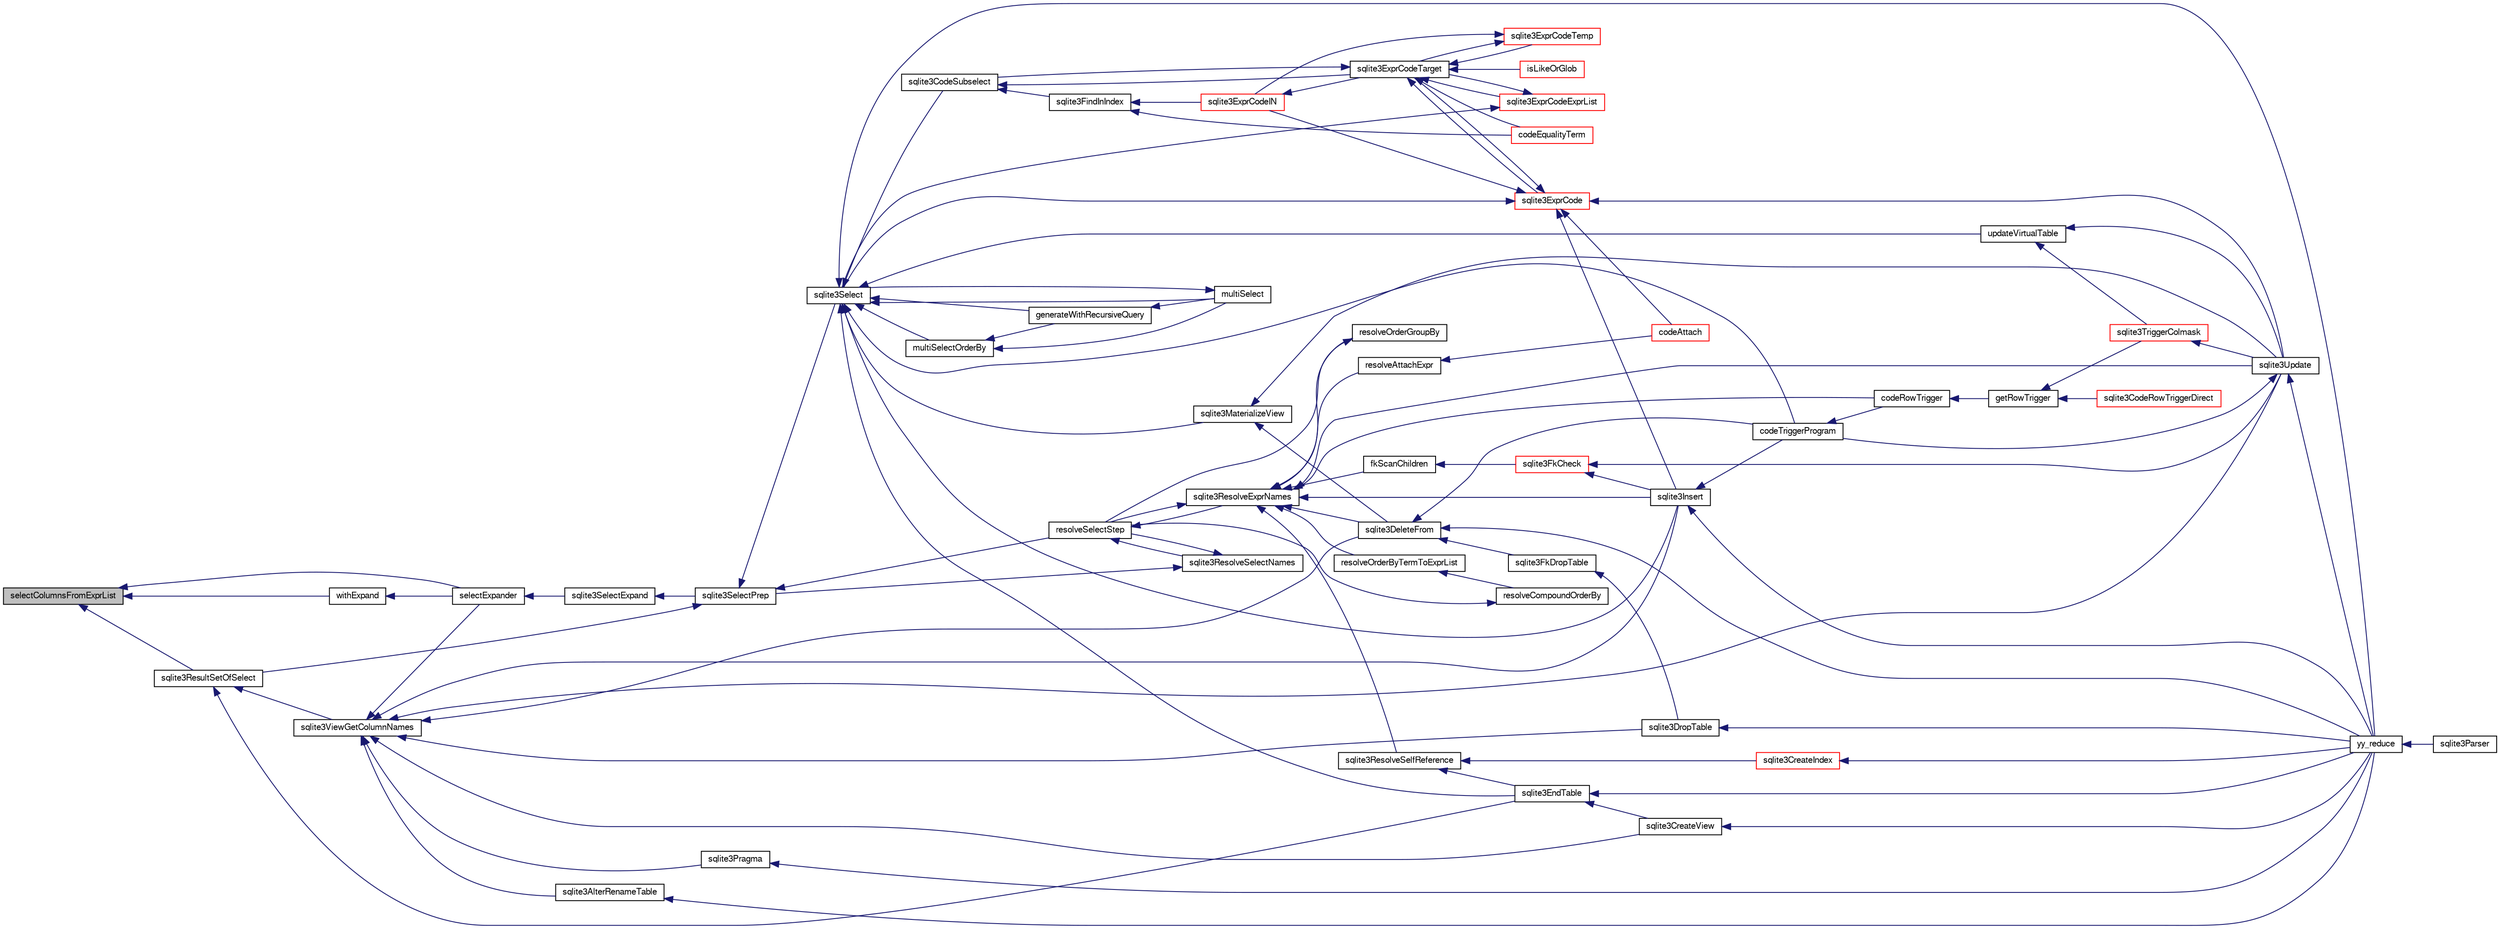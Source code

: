 digraph "selectColumnsFromExprList"
{
  edge [fontname="FreeSans",fontsize="10",labelfontname="FreeSans",labelfontsize="10"];
  node [fontname="FreeSans",fontsize="10",shape=record];
  rankdir="LR";
  Node286729 [label="selectColumnsFromExprList",height=0.2,width=0.4,color="black", fillcolor="grey75", style="filled", fontcolor="black"];
  Node286729 -> Node286730 [dir="back",color="midnightblue",fontsize="10",style="solid",fontname="FreeSans"];
  Node286730 [label="sqlite3ResultSetOfSelect",height=0.2,width=0.4,color="black", fillcolor="white", style="filled",URL="$sqlite3_8c.html#ade35a86757654a36498d74152aa2fda8"];
  Node286730 -> Node286731 [dir="back",color="midnightblue",fontsize="10",style="solid",fontname="FreeSans"];
  Node286731 [label="sqlite3EndTable",height=0.2,width=0.4,color="black", fillcolor="white", style="filled",URL="$sqlite3_8c.html#a7b5f2c66c0f0b6f819d970ca389768b0"];
  Node286731 -> Node286732 [dir="back",color="midnightblue",fontsize="10",style="solid",fontname="FreeSans"];
  Node286732 [label="sqlite3CreateView",height=0.2,width=0.4,color="black", fillcolor="white", style="filled",URL="$sqlite3_8c.html#a9d85cb00ff71dee5cd9a019503a6982e"];
  Node286732 -> Node286733 [dir="back",color="midnightblue",fontsize="10",style="solid",fontname="FreeSans"];
  Node286733 [label="yy_reduce",height=0.2,width=0.4,color="black", fillcolor="white", style="filled",URL="$sqlite3_8c.html#a7c419a9b25711c666a9a2449ef377f14"];
  Node286733 -> Node286734 [dir="back",color="midnightblue",fontsize="10",style="solid",fontname="FreeSans"];
  Node286734 [label="sqlite3Parser",height=0.2,width=0.4,color="black", fillcolor="white", style="filled",URL="$sqlite3_8c.html#a0327d71a5fabe0b6a343d78a2602e72a"];
  Node286731 -> Node286733 [dir="back",color="midnightblue",fontsize="10",style="solid",fontname="FreeSans"];
  Node286730 -> Node286735 [dir="back",color="midnightblue",fontsize="10",style="solid",fontname="FreeSans"];
  Node286735 [label="sqlite3ViewGetColumnNames",height=0.2,width=0.4,color="black", fillcolor="white", style="filled",URL="$sqlite3_8c.html#aebc7cd8d9e2bd174ae0a60363d3f6ce8"];
  Node286735 -> Node286736 [dir="back",color="midnightblue",fontsize="10",style="solid",fontname="FreeSans"];
  Node286736 [label="sqlite3AlterRenameTable",height=0.2,width=0.4,color="black", fillcolor="white", style="filled",URL="$sqlite3_8c.html#aa5cfdb507ff74e559f2efb0318c96d2c"];
  Node286736 -> Node286733 [dir="back",color="midnightblue",fontsize="10",style="solid",fontname="FreeSans"];
  Node286735 -> Node286732 [dir="back",color="midnightblue",fontsize="10",style="solid",fontname="FreeSans"];
  Node286735 -> Node286737 [dir="back",color="midnightblue",fontsize="10",style="solid",fontname="FreeSans"];
  Node286737 [label="sqlite3DropTable",height=0.2,width=0.4,color="black", fillcolor="white", style="filled",URL="$sqlite3_8c.html#a5534f77364b5568783c0e50db3c9defb"];
  Node286737 -> Node286733 [dir="back",color="midnightblue",fontsize="10",style="solid",fontname="FreeSans"];
  Node286735 -> Node286738 [dir="back",color="midnightblue",fontsize="10",style="solid",fontname="FreeSans"];
  Node286738 [label="sqlite3DeleteFrom",height=0.2,width=0.4,color="black", fillcolor="white", style="filled",URL="$sqlite3_8c.html#ab9b4b45349188b49eabb23f94608a091"];
  Node286738 -> Node286739 [dir="back",color="midnightblue",fontsize="10",style="solid",fontname="FreeSans"];
  Node286739 [label="sqlite3FkDropTable",height=0.2,width=0.4,color="black", fillcolor="white", style="filled",URL="$sqlite3_8c.html#a1218c6fc74e89152ceaa4760e82f5ef9"];
  Node286739 -> Node286737 [dir="back",color="midnightblue",fontsize="10",style="solid",fontname="FreeSans"];
  Node286738 -> Node286740 [dir="back",color="midnightblue",fontsize="10",style="solid",fontname="FreeSans"];
  Node286740 [label="codeTriggerProgram",height=0.2,width=0.4,color="black", fillcolor="white", style="filled",URL="$sqlite3_8c.html#a120801f59d9281d201d2ff4b2606836e"];
  Node286740 -> Node286741 [dir="back",color="midnightblue",fontsize="10",style="solid",fontname="FreeSans"];
  Node286741 [label="codeRowTrigger",height=0.2,width=0.4,color="black", fillcolor="white", style="filled",URL="$sqlite3_8c.html#a463cea5aaaf388b560b206570a0022fc"];
  Node286741 -> Node286742 [dir="back",color="midnightblue",fontsize="10",style="solid",fontname="FreeSans"];
  Node286742 [label="getRowTrigger",height=0.2,width=0.4,color="black", fillcolor="white", style="filled",URL="$sqlite3_8c.html#a69626ef20b540d1a2b19cf56f3f45689"];
  Node286742 -> Node286743 [dir="back",color="midnightblue",fontsize="10",style="solid",fontname="FreeSans"];
  Node286743 [label="sqlite3CodeRowTriggerDirect",height=0.2,width=0.4,color="red", fillcolor="white", style="filled",URL="$sqlite3_8c.html#ad92829f9001bcf89a0299dad5a48acd4"];
  Node286742 -> Node286750 [dir="back",color="midnightblue",fontsize="10",style="solid",fontname="FreeSans"];
  Node286750 [label="sqlite3TriggerColmask",height=0.2,width=0.4,color="red", fillcolor="white", style="filled",URL="$sqlite3_8c.html#acace8e99e37ae5e84ea03c65e820c540"];
  Node286750 -> Node286748 [dir="back",color="midnightblue",fontsize="10",style="solid",fontname="FreeSans"];
  Node286748 [label="sqlite3Update",height=0.2,width=0.4,color="black", fillcolor="white", style="filled",URL="$sqlite3_8c.html#ac5aa67c46e8cc8174566fabe6809fafa"];
  Node286748 -> Node286740 [dir="back",color="midnightblue",fontsize="10",style="solid",fontname="FreeSans"];
  Node286748 -> Node286733 [dir="back",color="midnightblue",fontsize="10",style="solid",fontname="FreeSans"];
  Node286738 -> Node286733 [dir="back",color="midnightblue",fontsize="10",style="solid",fontname="FreeSans"];
  Node286735 -> Node286747 [dir="back",color="midnightblue",fontsize="10",style="solid",fontname="FreeSans"];
  Node286747 [label="sqlite3Insert",height=0.2,width=0.4,color="black", fillcolor="white", style="filled",URL="$sqlite3_8c.html#a5b17c9c2000bae6bdff8e6be48d7dc2b"];
  Node286747 -> Node286740 [dir="back",color="midnightblue",fontsize="10",style="solid",fontname="FreeSans"];
  Node286747 -> Node286733 [dir="back",color="midnightblue",fontsize="10",style="solid",fontname="FreeSans"];
  Node286735 -> Node286751 [dir="back",color="midnightblue",fontsize="10",style="solid",fontname="FreeSans"];
  Node286751 [label="sqlite3Pragma",height=0.2,width=0.4,color="black", fillcolor="white", style="filled",URL="$sqlite3_8c.html#a111391370f58f8e6a6eca51fd34d62ed"];
  Node286751 -> Node286733 [dir="back",color="midnightblue",fontsize="10",style="solid",fontname="FreeSans"];
  Node286735 -> Node286752 [dir="back",color="midnightblue",fontsize="10",style="solid",fontname="FreeSans"];
  Node286752 [label="selectExpander",height=0.2,width=0.4,color="black", fillcolor="white", style="filled",URL="$sqlite3_8c.html#abee977318fbf74531340c6e41b0ca953"];
  Node286752 -> Node286753 [dir="back",color="midnightblue",fontsize="10",style="solid",fontname="FreeSans"];
  Node286753 [label="sqlite3SelectExpand",height=0.2,width=0.4,color="black", fillcolor="white", style="filled",URL="$sqlite3_8c.html#ae55acd1d8219505e629c2148950fa3de"];
  Node286753 -> Node286754 [dir="back",color="midnightblue",fontsize="10",style="solid",fontname="FreeSans"];
  Node286754 [label="sqlite3SelectPrep",height=0.2,width=0.4,color="black", fillcolor="white", style="filled",URL="$sqlite3_8c.html#aa4385bd53c0a43dea72fbc23cc78e1c6"];
  Node286754 -> Node286755 [dir="back",color="midnightblue",fontsize="10",style="solid",fontname="FreeSans"];
  Node286755 [label="resolveSelectStep",height=0.2,width=0.4,color="black", fillcolor="white", style="filled",URL="$sqlite3_8c.html#a0b9015a9e505c63fd104dcbad672c814"];
  Node286755 -> Node286756 [dir="back",color="midnightblue",fontsize="10",style="solid",fontname="FreeSans"];
  Node286756 [label="sqlite3ResolveExprNames",height=0.2,width=0.4,color="black", fillcolor="white", style="filled",URL="$sqlite3_8c.html#a537cf717a3f847807d3a3fd65da636ad"];
  Node286756 -> Node286757 [dir="back",color="midnightblue",fontsize="10",style="solid",fontname="FreeSans"];
  Node286757 [label="resolveOrderByTermToExprList",height=0.2,width=0.4,color="black", fillcolor="white", style="filled",URL="$sqlite3_8c.html#ac7f7eabdc769257622ad90aac3e02fe6"];
  Node286757 -> Node286758 [dir="back",color="midnightblue",fontsize="10",style="solid",fontname="FreeSans"];
  Node286758 [label="resolveCompoundOrderBy",height=0.2,width=0.4,color="black", fillcolor="white", style="filled",URL="$sqlite3_8c.html#a462c5aa49cfd6aad6a92fa60ddefc569"];
  Node286758 -> Node286755 [dir="back",color="midnightblue",fontsize="10",style="solid",fontname="FreeSans"];
  Node286756 -> Node286759 [dir="back",color="midnightblue",fontsize="10",style="solid",fontname="FreeSans"];
  Node286759 [label="resolveOrderGroupBy",height=0.2,width=0.4,color="black", fillcolor="white", style="filled",URL="$sqlite3_8c.html#a4dc8ed6177a5de887eae1010992e3d00"];
  Node286759 -> Node286755 [dir="back",color="midnightblue",fontsize="10",style="solid",fontname="FreeSans"];
  Node286756 -> Node286755 [dir="back",color="midnightblue",fontsize="10",style="solid",fontname="FreeSans"];
  Node286756 -> Node286760 [dir="back",color="midnightblue",fontsize="10",style="solid",fontname="FreeSans"];
  Node286760 [label="sqlite3ResolveSelfReference",height=0.2,width=0.4,color="black", fillcolor="white", style="filled",URL="$sqlite3_8c.html#ab524095a849de78f8728167d19336094"];
  Node286760 -> Node286731 [dir="back",color="midnightblue",fontsize="10",style="solid",fontname="FreeSans"];
  Node286760 -> Node286761 [dir="back",color="midnightblue",fontsize="10",style="solid",fontname="FreeSans"];
  Node286761 [label="sqlite3CreateIndex",height=0.2,width=0.4,color="red", fillcolor="white", style="filled",URL="$sqlite3_8c.html#a8dbe5e590ab6c58a8c45f34f7c81e825"];
  Node286761 -> Node286733 [dir="back",color="midnightblue",fontsize="10",style="solid",fontname="FreeSans"];
  Node286756 -> Node286764 [dir="back",color="midnightblue",fontsize="10",style="solid",fontname="FreeSans"];
  Node286764 [label="resolveAttachExpr",height=0.2,width=0.4,color="black", fillcolor="white", style="filled",URL="$sqlite3_8c.html#a2b0ae2ee3fae38ccc805f582a9ce38f5"];
  Node286764 -> Node286765 [dir="back",color="midnightblue",fontsize="10",style="solid",fontname="FreeSans"];
  Node286765 [label="codeAttach",height=0.2,width=0.4,color="red", fillcolor="white", style="filled",URL="$sqlite3_8c.html#ade4e9e30d828a19c191fdcb098676d5b"];
  Node286756 -> Node286738 [dir="back",color="midnightblue",fontsize="10",style="solid",fontname="FreeSans"];
  Node286756 -> Node286768 [dir="back",color="midnightblue",fontsize="10",style="solid",fontname="FreeSans"];
  Node286768 [label="fkScanChildren",height=0.2,width=0.4,color="black", fillcolor="white", style="filled",URL="$sqlite3_8c.html#a67c9dcb484336b3155e7a82a037d4691"];
  Node286768 -> Node286769 [dir="back",color="midnightblue",fontsize="10",style="solid",fontname="FreeSans"];
  Node286769 [label="sqlite3FkCheck",height=0.2,width=0.4,color="red", fillcolor="white", style="filled",URL="$sqlite3_8c.html#aa38fb76c7d6f48f19772877a41703b92"];
  Node286769 -> Node286747 [dir="back",color="midnightblue",fontsize="10",style="solid",fontname="FreeSans"];
  Node286769 -> Node286748 [dir="back",color="midnightblue",fontsize="10",style="solid",fontname="FreeSans"];
  Node286756 -> Node286747 [dir="back",color="midnightblue",fontsize="10",style="solid",fontname="FreeSans"];
  Node286756 -> Node286741 [dir="back",color="midnightblue",fontsize="10",style="solid",fontname="FreeSans"];
  Node286756 -> Node286748 [dir="back",color="midnightblue",fontsize="10",style="solid",fontname="FreeSans"];
  Node286755 -> Node286770 [dir="back",color="midnightblue",fontsize="10",style="solid",fontname="FreeSans"];
  Node286770 [label="sqlite3ResolveSelectNames",height=0.2,width=0.4,color="black", fillcolor="white", style="filled",URL="$sqlite3_8c.html#a0cf10c480643b1ab9eaa02056a400734"];
  Node286770 -> Node286755 [dir="back",color="midnightblue",fontsize="10",style="solid",fontname="FreeSans"];
  Node286770 -> Node286754 [dir="back",color="midnightblue",fontsize="10",style="solid",fontname="FreeSans"];
  Node286754 -> Node286730 [dir="back",color="midnightblue",fontsize="10",style="solid",fontname="FreeSans"];
  Node286754 -> Node286771 [dir="back",color="midnightblue",fontsize="10",style="solid",fontname="FreeSans"];
  Node286771 [label="sqlite3Select",height=0.2,width=0.4,color="black", fillcolor="white", style="filled",URL="$sqlite3_8c.html#a2465ee8c956209ba4b272477b7c21a45"];
  Node286771 -> Node286772 [dir="back",color="midnightblue",fontsize="10",style="solid",fontname="FreeSans"];
  Node286772 [label="sqlite3CodeSubselect",height=0.2,width=0.4,color="black", fillcolor="white", style="filled",URL="$sqlite3_8c.html#aa69b46d2204a1d1b110107a1be12ee0c"];
  Node286772 -> Node286773 [dir="back",color="midnightblue",fontsize="10",style="solid",fontname="FreeSans"];
  Node286773 [label="sqlite3FindInIndex",height=0.2,width=0.4,color="black", fillcolor="white", style="filled",URL="$sqlite3_8c.html#af7d8c56ab0231f44bb5f87b3fafeffb2"];
  Node286773 -> Node286774 [dir="back",color="midnightblue",fontsize="10",style="solid",fontname="FreeSans"];
  Node286774 [label="sqlite3ExprCodeIN",height=0.2,width=0.4,color="red", fillcolor="white", style="filled",URL="$sqlite3_8c.html#ad9cf4f5b5ffb90c24a4a0900c8626193"];
  Node286774 -> Node286775 [dir="back",color="midnightblue",fontsize="10",style="solid",fontname="FreeSans"];
  Node286775 [label="sqlite3ExprCodeTarget",height=0.2,width=0.4,color="black", fillcolor="white", style="filled",URL="$sqlite3_8c.html#a4f308397a0a3ed299ed31aaa1ae2a293"];
  Node286775 -> Node286772 [dir="back",color="midnightblue",fontsize="10",style="solid",fontname="FreeSans"];
  Node286775 -> Node286776 [dir="back",color="midnightblue",fontsize="10",style="solid",fontname="FreeSans"];
  Node286776 [label="sqlite3ExprCodeTemp",height=0.2,width=0.4,color="red", fillcolor="white", style="filled",URL="$sqlite3_8c.html#a3bc5c1ccb3c5851847e2aeb4a84ae1fc"];
  Node286776 -> Node286774 [dir="back",color="midnightblue",fontsize="10",style="solid",fontname="FreeSans"];
  Node286776 -> Node286775 [dir="back",color="midnightblue",fontsize="10",style="solid",fontname="FreeSans"];
  Node286775 -> Node286789 [dir="back",color="midnightblue",fontsize="10",style="solid",fontname="FreeSans"];
  Node286789 [label="sqlite3ExprCode",height=0.2,width=0.4,color="red", fillcolor="white", style="filled",URL="$sqlite3_8c.html#a75f270fb0b111b86924cca4ea507b417"];
  Node286789 -> Node286774 [dir="back",color="midnightblue",fontsize="10",style="solid",fontname="FreeSans"];
  Node286789 -> Node286775 [dir="back",color="midnightblue",fontsize="10",style="solid",fontname="FreeSans"];
  Node286789 -> Node286765 [dir="back",color="midnightblue",fontsize="10",style="solid",fontname="FreeSans"];
  Node286789 -> Node286747 [dir="back",color="midnightblue",fontsize="10",style="solid",fontname="FreeSans"];
  Node286789 -> Node286771 [dir="back",color="midnightblue",fontsize="10",style="solid",fontname="FreeSans"];
  Node286789 -> Node286748 [dir="back",color="midnightblue",fontsize="10",style="solid",fontname="FreeSans"];
  Node286775 -> Node286798 [dir="back",color="midnightblue",fontsize="10",style="solid",fontname="FreeSans"];
  Node286798 [label="sqlite3ExprCodeExprList",height=0.2,width=0.4,color="red", fillcolor="white", style="filled",URL="$sqlite3_8c.html#a05b2b3dc3de7565de24eb3a2ff4e9566"];
  Node286798 -> Node286775 [dir="back",color="midnightblue",fontsize="10",style="solid",fontname="FreeSans"];
  Node286798 -> Node286771 [dir="back",color="midnightblue",fontsize="10",style="solid",fontname="FreeSans"];
  Node286775 -> Node286801 [dir="back",color="midnightblue",fontsize="10",style="solid",fontname="FreeSans"];
  Node286801 [label="isLikeOrGlob",height=0.2,width=0.4,color="red", fillcolor="white", style="filled",URL="$sqlite3_8c.html#a6c38e495198bf8976f68d1a6ebd74a50"];
  Node286775 -> Node286810 [dir="back",color="midnightblue",fontsize="10",style="solid",fontname="FreeSans"];
  Node286810 [label="codeEqualityTerm",height=0.2,width=0.4,color="red", fillcolor="white", style="filled",URL="$sqlite3_8c.html#ad88a57073f031452c9843e97f15acc47"];
  Node286773 -> Node286810 [dir="back",color="midnightblue",fontsize="10",style="solid",fontname="FreeSans"];
  Node286772 -> Node286775 [dir="back",color="midnightblue",fontsize="10",style="solid",fontname="FreeSans"];
  Node286771 -> Node286731 [dir="back",color="midnightblue",fontsize="10",style="solid",fontname="FreeSans"];
  Node286771 -> Node286812 [dir="back",color="midnightblue",fontsize="10",style="solid",fontname="FreeSans"];
  Node286812 [label="sqlite3MaterializeView",height=0.2,width=0.4,color="black", fillcolor="white", style="filled",URL="$sqlite3_8c.html#a4557984b0b75f998fb0c3f231c9b1def"];
  Node286812 -> Node286738 [dir="back",color="midnightblue",fontsize="10",style="solid",fontname="FreeSans"];
  Node286812 -> Node286748 [dir="back",color="midnightblue",fontsize="10",style="solid",fontname="FreeSans"];
  Node286771 -> Node286747 [dir="back",color="midnightblue",fontsize="10",style="solid",fontname="FreeSans"];
  Node286771 -> Node286794 [dir="back",color="midnightblue",fontsize="10",style="solid",fontname="FreeSans"];
  Node286794 [label="generateWithRecursiveQuery",height=0.2,width=0.4,color="black", fillcolor="white", style="filled",URL="$sqlite3_8c.html#ade2c3663fa9c3b9676507984b9483942"];
  Node286794 -> Node286795 [dir="back",color="midnightblue",fontsize="10",style="solid",fontname="FreeSans"];
  Node286795 [label="multiSelect",height=0.2,width=0.4,color="black", fillcolor="white", style="filled",URL="$sqlite3_8c.html#a6456c61f3d9b2389738753cedfa24fa7"];
  Node286795 -> Node286771 [dir="back",color="midnightblue",fontsize="10",style="solid",fontname="FreeSans"];
  Node286771 -> Node286795 [dir="back",color="midnightblue",fontsize="10",style="solid",fontname="FreeSans"];
  Node286771 -> Node286796 [dir="back",color="midnightblue",fontsize="10",style="solid",fontname="FreeSans"];
  Node286796 [label="multiSelectOrderBy",height=0.2,width=0.4,color="black", fillcolor="white", style="filled",URL="$sqlite3_8c.html#afcdb8488c6f4dfdadaf9f04bca35b808"];
  Node286796 -> Node286794 [dir="back",color="midnightblue",fontsize="10",style="solid",fontname="FreeSans"];
  Node286796 -> Node286795 [dir="back",color="midnightblue",fontsize="10",style="solid",fontname="FreeSans"];
  Node286771 -> Node286740 [dir="back",color="midnightblue",fontsize="10",style="solid",fontname="FreeSans"];
  Node286771 -> Node286813 [dir="back",color="midnightblue",fontsize="10",style="solid",fontname="FreeSans"];
  Node286813 [label="updateVirtualTable",height=0.2,width=0.4,color="black", fillcolor="white", style="filled",URL="$sqlite3_8c.html#a740220531db9293c39a2cdd7da3f74e1"];
  Node286813 -> Node286750 [dir="back",color="midnightblue",fontsize="10",style="solid",fontname="FreeSans"];
  Node286813 -> Node286748 [dir="back",color="midnightblue",fontsize="10",style="solid",fontname="FreeSans"];
  Node286771 -> Node286733 [dir="back",color="midnightblue",fontsize="10",style="solid",fontname="FreeSans"];
  Node286735 -> Node286748 [dir="back",color="midnightblue",fontsize="10",style="solid",fontname="FreeSans"];
  Node286729 -> Node286814 [dir="back",color="midnightblue",fontsize="10",style="solid",fontname="FreeSans"];
  Node286814 [label="withExpand",height=0.2,width=0.4,color="black", fillcolor="white", style="filled",URL="$sqlite3_8c.html#abfe30ddf22391eeda2da9ba60c23bf0b"];
  Node286814 -> Node286752 [dir="back",color="midnightblue",fontsize="10",style="solid",fontname="FreeSans"];
  Node286729 -> Node286752 [dir="back",color="midnightblue",fontsize="10",style="solid",fontname="FreeSans"];
}
